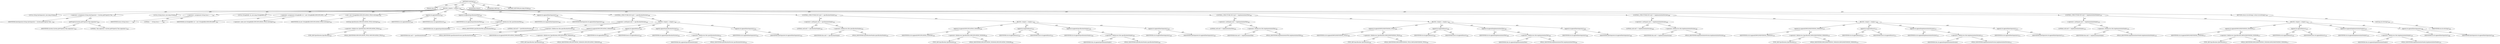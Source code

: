 digraph "toString" {  
"111669149708" [label = <(METHOD,toString)<SUB>438</SUB>> ]
"115964117019" [label = <(PARAM,this)<SUB>438</SUB>> ]
"25769803807" [label = <(BLOCK,&lt;empty&gt;,&lt;empty&gt;)<SUB>438</SUB>> ]
"94489280527" [label = <(LOCAL,String lineSeparator: java.lang.String)<SUB>439</SUB>> ]
"30064771190" [label = <(&lt;operator&gt;.assignment,String lineSeparator = System.getProperty(&quot;line...)<SUB>439</SUB>> ]
"68719476838" [label = <(IDENTIFIER,lineSeparator,String lineSeparator = System.getProperty(&quot;line...)<SUB>439</SUB>> ]
"30064771191" [label = <(getProperty,System.getProperty(&quot;line.separator&quot;))<SUB>439</SUB>> ]
"68719476839" [label = <(IDENTIFIER,System,System.getProperty(&quot;line.separator&quot;))<SUB>439</SUB>> ]
"90194313242" [label = <(LITERAL,&quot;line.separator&quot;,System.getProperty(&quot;line.separator&quot;))<SUB>439</SUB>> ]
"94489280528" [label = <(LOCAL,String brace: java.lang.String)<SUB>440</SUB>> ]
"30064771192" [label = <(&lt;operator&gt;.assignment,String brace = &quot;: &quot;)<SUB>440</SUB>> ]
"68719476840" [label = <(IDENTIFIER,brace,String brace = &quot;: &quot;)<SUB>440</SUB>> ]
"90194313243" [label = <(LITERAL,&quot;: &quot;,String brace = &quot;: &quot;)<SUB>440</SUB>> ]
"94489280529" [label = <(LOCAL,StringBuffer sb: java.lang.StringBuffer)<SUB>442</SUB>> ]
"30064771193" [label = <(&lt;operator&gt;.assignment,StringBuffer sb = new StringBuffer(SPECIFICATIO...)<SUB>442</SUB>> ]
"68719476841" [label = <(IDENTIFIER,sb,StringBuffer sb = new StringBuffer(SPECIFICATIO...)<SUB>442</SUB>> ]
"30064771194" [label = <(&lt;operator&gt;.alloc,new StringBuffer(SPECIFICATION_TITLE.toString()))<SUB>443</SUB>> ]
"30064771195" [label = <(&lt;init&gt;,new StringBuffer(SPECIFICATION_TITLE.toString()))<SUB>443</SUB>> ]
"68719476842" [label = <(IDENTIFIER,sb,new StringBuffer(SPECIFICATION_TITLE.toString()))<SUB>442</SUB>> ]
"30064771196" [label = <(toString,Specification.SPECIFICATION_TITLE.toString())<SUB>443</SUB>> ]
"30064771197" [label = <(&lt;operator&gt;.fieldAccess,Specification.SPECIFICATION_TITLE)<SUB>443</SUB>> ]
"180388626441" [label = <(TYPE_REF,Specification,Specification)<SUB>443</SUB>> ]
"55834574878" [label = <(FIELD_IDENTIFIER,SPECIFICATION_TITLE,SPECIFICATION_TITLE)<SUB>443</SUB>> ]
"30064771198" [label = <(append,sb.append(brace))<SUB>444</SUB>> ]
"68719476843" [label = <(IDENTIFIER,sb,sb.append(brace))<SUB>444</SUB>> ]
"68719476844" [label = <(IDENTIFIER,brace,sb.append(brace))<SUB>444</SUB>> ]
"30064771199" [label = <(append,sb.append(specificationTitle))<SUB>445</SUB>> ]
"68719476845" [label = <(IDENTIFIER,sb,sb.append(specificationTitle))<SUB>445</SUB>> ]
"30064771200" [label = <(&lt;operator&gt;.fieldAccess,this.specificationTitle)<SUB>445</SUB>> ]
"68719476846" [label = <(IDENTIFIER,this,sb.append(specificationTitle))> ]
"55834574879" [label = <(FIELD_IDENTIFIER,specificationTitle,specificationTitle)<SUB>445</SUB>> ]
"30064771201" [label = <(append,sb.append(lineSeparator))<SUB>446</SUB>> ]
"68719476847" [label = <(IDENTIFIER,sb,sb.append(lineSeparator))<SUB>446</SUB>> ]
"68719476848" [label = <(IDENTIFIER,lineSeparator,sb.append(lineSeparator))<SUB>446</SUB>> ]
"47244640273" [label = <(CONTROL_STRUCTURE,IF,if (null != specificationVersion))<SUB>448</SUB>> ]
"30064771202" [label = <(&lt;operator&gt;.notEquals,null != specificationVersion)<SUB>448</SUB>> ]
"90194313244" [label = <(LITERAL,null,null != specificationVersion)<SUB>448</SUB>> ]
"30064771203" [label = <(&lt;operator&gt;.fieldAccess,this.specificationVersion)<SUB>448</SUB>> ]
"68719476849" [label = <(IDENTIFIER,this,null != specificationVersion)> ]
"55834574880" [label = <(FIELD_IDENTIFIER,specificationVersion,specificationVersion)<SUB>448</SUB>> ]
"25769803808" [label = <(BLOCK,&lt;empty&gt;,&lt;empty&gt;)<SUB>448</SUB>> ]
"30064771204" [label = <(append,sb.append(SPECIFICATION_VERSION))<SUB>449</SUB>> ]
"68719476850" [label = <(IDENTIFIER,sb,sb.append(SPECIFICATION_VERSION))<SUB>449</SUB>> ]
"30064771205" [label = <(&lt;operator&gt;.fieldAccess,Specification.SPECIFICATION_VERSION)<SUB>449</SUB>> ]
"180388626442" [label = <(TYPE_REF,Specification,Specification)<SUB>449</SUB>> ]
"55834574881" [label = <(FIELD_IDENTIFIER,SPECIFICATION_VERSION,SPECIFICATION_VERSION)<SUB>449</SUB>> ]
"30064771206" [label = <(append,sb.append(brace))<SUB>450</SUB>> ]
"68719476851" [label = <(IDENTIFIER,sb,sb.append(brace))<SUB>450</SUB>> ]
"68719476852" [label = <(IDENTIFIER,brace,sb.append(brace))<SUB>450</SUB>> ]
"30064771207" [label = <(append,append(specificationVersion))<SUB>451</SUB>> ]
"68719476853" [label = <(IDENTIFIER,sb,append(specificationVersion))<SUB>451</SUB>> ]
"30064771208" [label = <(&lt;operator&gt;.fieldAccess,this.specificationVersion)<SUB>451</SUB>> ]
"68719476854" [label = <(IDENTIFIER,this,append(specificationVersion))> ]
"55834574882" [label = <(FIELD_IDENTIFIER,specificationVersion,specificationVersion)<SUB>451</SUB>> ]
"30064771209" [label = <(append,sb.append(lineSeparator))<SUB>452</SUB>> ]
"68719476855" [label = <(IDENTIFIER,sb,sb.append(lineSeparator))<SUB>452</SUB>> ]
"68719476856" [label = <(IDENTIFIER,lineSeparator,sb.append(lineSeparator))<SUB>452</SUB>> ]
"47244640274" [label = <(CONTROL_STRUCTURE,IF,if (null != specificationVendor))<SUB>455</SUB>> ]
"30064771210" [label = <(&lt;operator&gt;.notEquals,null != specificationVendor)<SUB>455</SUB>> ]
"90194313245" [label = <(LITERAL,null,null != specificationVendor)<SUB>455</SUB>> ]
"30064771211" [label = <(&lt;operator&gt;.fieldAccess,this.specificationVendor)<SUB>455</SUB>> ]
"68719476857" [label = <(IDENTIFIER,this,null != specificationVendor)> ]
"55834574883" [label = <(FIELD_IDENTIFIER,specificationVendor,specificationVendor)<SUB>455</SUB>> ]
"25769803809" [label = <(BLOCK,&lt;empty&gt;,&lt;empty&gt;)<SUB>455</SUB>> ]
"30064771212" [label = <(append,sb.append(SPECIFICATION_VENDOR))<SUB>456</SUB>> ]
"68719476858" [label = <(IDENTIFIER,sb,sb.append(SPECIFICATION_VENDOR))<SUB>456</SUB>> ]
"30064771213" [label = <(&lt;operator&gt;.fieldAccess,Specification.SPECIFICATION_VENDOR)<SUB>456</SUB>> ]
"180388626443" [label = <(TYPE_REF,Specification,Specification)<SUB>456</SUB>> ]
"55834574884" [label = <(FIELD_IDENTIFIER,SPECIFICATION_VENDOR,SPECIFICATION_VENDOR)<SUB>456</SUB>> ]
"30064771214" [label = <(append,sb.append(brace))<SUB>457</SUB>> ]
"68719476859" [label = <(IDENTIFIER,sb,sb.append(brace))<SUB>457</SUB>> ]
"68719476860" [label = <(IDENTIFIER,brace,sb.append(brace))<SUB>457</SUB>> ]
"30064771215" [label = <(append,sb.append(specificationVendor))<SUB>458</SUB>> ]
"68719476861" [label = <(IDENTIFIER,sb,sb.append(specificationVendor))<SUB>458</SUB>> ]
"30064771216" [label = <(&lt;operator&gt;.fieldAccess,this.specificationVendor)<SUB>458</SUB>> ]
"68719476862" [label = <(IDENTIFIER,this,sb.append(specificationVendor))> ]
"55834574885" [label = <(FIELD_IDENTIFIER,specificationVendor,specificationVendor)<SUB>458</SUB>> ]
"30064771217" [label = <(append,sb.append(lineSeparator))<SUB>459</SUB>> ]
"68719476863" [label = <(IDENTIFIER,sb,sb.append(lineSeparator))<SUB>459</SUB>> ]
"68719476864" [label = <(IDENTIFIER,lineSeparator,sb.append(lineSeparator))<SUB>459</SUB>> ]
"47244640275" [label = <(CONTROL_STRUCTURE,IF,if (null != implementationTitle))<SUB>462</SUB>> ]
"30064771218" [label = <(&lt;operator&gt;.notEquals,null != implementationTitle)<SUB>462</SUB>> ]
"90194313246" [label = <(LITERAL,null,null != implementationTitle)<SUB>462</SUB>> ]
"30064771219" [label = <(&lt;operator&gt;.fieldAccess,this.implementationTitle)<SUB>462</SUB>> ]
"68719476865" [label = <(IDENTIFIER,this,null != implementationTitle)> ]
"55834574886" [label = <(FIELD_IDENTIFIER,implementationTitle,implementationTitle)<SUB>462</SUB>> ]
"25769803810" [label = <(BLOCK,&lt;empty&gt;,&lt;empty&gt;)<SUB>462</SUB>> ]
"30064771220" [label = <(append,sb.append(IMPLEMENTATION_TITLE))<SUB>463</SUB>> ]
"68719476866" [label = <(IDENTIFIER,sb,sb.append(IMPLEMENTATION_TITLE))<SUB>463</SUB>> ]
"30064771221" [label = <(&lt;operator&gt;.fieldAccess,Specification.IMPLEMENTATION_TITLE)<SUB>463</SUB>> ]
"180388626444" [label = <(TYPE_REF,Specification,Specification)<SUB>463</SUB>> ]
"55834574887" [label = <(FIELD_IDENTIFIER,IMPLEMENTATION_TITLE,IMPLEMENTATION_TITLE)<SUB>463</SUB>> ]
"30064771222" [label = <(append,sb.append(brace))<SUB>464</SUB>> ]
"68719476867" [label = <(IDENTIFIER,sb,sb.append(brace))<SUB>464</SUB>> ]
"68719476868" [label = <(IDENTIFIER,brace,sb.append(brace))<SUB>464</SUB>> ]
"30064771223" [label = <(append,sb.append(implementationTitle))<SUB>465</SUB>> ]
"68719476869" [label = <(IDENTIFIER,sb,sb.append(implementationTitle))<SUB>465</SUB>> ]
"30064771224" [label = <(&lt;operator&gt;.fieldAccess,this.implementationTitle)<SUB>465</SUB>> ]
"68719476870" [label = <(IDENTIFIER,this,sb.append(implementationTitle))> ]
"55834574888" [label = <(FIELD_IDENTIFIER,implementationTitle,implementationTitle)<SUB>465</SUB>> ]
"30064771225" [label = <(append,sb.append(lineSeparator))<SUB>466</SUB>> ]
"68719476871" [label = <(IDENTIFIER,sb,sb.append(lineSeparator))<SUB>466</SUB>> ]
"68719476872" [label = <(IDENTIFIER,lineSeparator,sb.append(lineSeparator))<SUB>466</SUB>> ]
"47244640276" [label = <(CONTROL_STRUCTURE,IF,if (null != implementationVersion))<SUB>469</SUB>> ]
"30064771226" [label = <(&lt;operator&gt;.notEquals,null != implementationVersion)<SUB>469</SUB>> ]
"90194313247" [label = <(LITERAL,null,null != implementationVersion)<SUB>469</SUB>> ]
"30064771227" [label = <(&lt;operator&gt;.fieldAccess,this.implementationVersion)<SUB>469</SUB>> ]
"68719476873" [label = <(IDENTIFIER,this,null != implementationVersion)> ]
"55834574889" [label = <(FIELD_IDENTIFIER,implementationVersion,implementationVersion)<SUB>469</SUB>> ]
"25769803811" [label = <(BLOCK,&lt;empty&gt;,&lt;empty&gt;)<SUB>469</SUB>> ]
"30064771228" [label = <(append,sb.append(IMPLEMENTATION_VERSION))<SUB>470</SUB>> ]
"68719476874" [label = <(IDENTIFIER,sb,sb.append(IMPLEMENTATION_VERSION))<SUB>470</SUB>> ]
"30064771229" [label = <(&lt;operator&gt;.fieldAccess,Specification.IMPLEMENTATION_VERSION)<SUB>470</SUB>> ]
"180388626445" [label = <(TYPE_REF,Specification,Specification)<SUB>470</SUB>> ]
"55834574890" [label = <(FIELD_IDENTIFIER,IMPLEMENTATION_VERSION,IMPLEMENTATION_VERSION)<SUB>470</SUB>> ]
"30064771230" [label = <(append,sb.append(brace))<SUB>471</SUB>> ]
"68719476875" [label = <(IDENTIFIER,sb,sb.append(brace))<SUB>471</SUB>> ]
"68719476876" [label = <(IDENTIFIER,brace,sb.append(brace))<SUB>471</SUB>> ]
"30064771231" [label = <(append,sb.append(implementationVersion))<SUB>472</SUB>> ]
"68719476877" [label = <(IDENTIFIER,sb,sb.append(implementationVersion))<SUB>472</SUB>> ]
"30064771232" [label = <(&lt;operator&gt;.fieldAccess,this.implementationVersion)<SUB>472</SUB>> ]
"68719476878" [label = <(IDENTIFIER,this,sb.append(implementationVersion))> ]
"55834574891" [label = <(FIELD_IDENTIFIER,implementationVersion,implementationVersion)<SUB>472</SUB>> ]
"30064771233" [label = <(append,sb.append(lineSeparator))<SUB>473</SUB>> ]
"68719476879" [label = <(IDENTIFIER,sb,sb.append(lineSeparator))<SUB>473</SUB>> ]
"68719476880" [label = <(IDENTIFIER,lineSeparator,sb.append(lineSeparator))<SUB>473</SUB>> ]
"47244640277" [label = <(CONTROL_STRUCTURE,IF,if (null != implementationVendor))<SUB>476</SUB>> ]
"30064771234" [label = <(&lt;operator&gt;.notEquals,null != implementationVendor)<SUB>476</SUB>> ]
"90194313248" [label = <(LITERAL,null,null != implementationVendor)<SUB>476</SUB>> ]
"30064771235" [label = <(&lt;operator&gt;.fieldAccess,this.implementationVendor)<SUB>476</SUB>> ]
"68719476881" [label = <(IDENTIFIER,this,null != implementationVendor)> ]
"55834574892" [label = <(FIELD_IDENTIFIER,implementationVendor,implementationVendor)<SUB>476</SUB>> ]
"25769803812" [label = <(BLOCK,&lt;empty&gt;,&lt;empty&gt;)<SUB>476</SUB>> ]
"30064771236" [label = <(append,sb.append(IMPLEMENTATION_VENDOR))<SUB>477</SUB>> ]
"68719476882" [label = <(IDENTIFIER,sb,sb.append(IMPLEMENTATION_VENDOR))<SUB>477</SUB>> ]
"30064771237" [label = <(&lt;operator&gt;.fieldAccess,Specification.IMPLEMENTATION_VENDOR)<SUB>477</SUB>> ]
"180388626446" [label = <(TYPE_REF,Specification,Specification)<SUB>477</SUB>> ]
"55834574893" [label = <(FIELD_IDENTIFIER,IMPLEMENTATION_VENDOR,IMPLEMENTATION_VENDOR)<SUB>477</SUB>> ]
"30064771238" [label = <(append,sb.append(brace))<SUB>478</SUB>> ]
"68719476883" [label = <(IDENTIFIER,sb,sb.append(brace))<SUB>478</SUB>> ]
"68719476884" [label = <(IDENTIFIER,brace,sb.append(brace))<SUB>478</SUB>> ]
"30064771239" [label = <(append,sb.append(implementationVendor))<SUB>479</SUB>> ]
"68719476885" [label = <(IDENTIFIER,sb,sb.append(implementationVendor))<SUB>479</SUB>> ]
"30064771240" [label = <(&lt;operator&gt;.fieldAccess,this.implementationVendor)<SUB>479</SUB>> ]
"68719476886" [label = <(IDENTIFIER,this,sb.append(implementationVendor))> ]
"55834574894" [label = <(FIELD_IDENTIFIER,implementationVendor,implementationVendor)<SUB>479</SUB>> ]
"30064771241" [label = <(append,sb.append(lineSeparator))<SUB>480</SUB>> ]
"68719476887" [label = <(IDENTIFIER,sb,sb.append(lineSeparator))<SUB>480</SUB>> ]
"68719476888" [label = <(IDENTIFIER,lineSeparator,sb.append(lineSeparator))<SUB>480</SUB>> ]
"146028888080" [label = <(RETURN,return sb.toString();,return sb.toString();)<SUB>483</SUB>> ]
"30064771242" [label = <(toString,sb.toString())<SUB>483</SUB>> ]
"68719476889" [label = <(IDENTIFIER,sb,sb.toString())<SUB>483</SUB>> ]
"133143986229" [label = <(MODIFIER,PUBLIC)> ]
"133143986230" [label = <(MODIFIER,VIRTUAL)> ]
"128849018892" [label = <(METHOD_RETURN,java.lang.String)<SUB>438</SUB>> ]
  "111669149708" -> "115964117019"  [ label = "AST: "] 
  "111669149708" -> "25769803807"  [ label = "AST: "] 
  "111669149708" -> "133143986229"  [ label = "AST: "] 
  "111669149708" -> "133143986230"  [ label = "AST: "] 
  "111669149708" -> "128849018892"  [ label = "AST: "] 
  "25769803807" -> "94489280527"  [ label = "AST: "] 
  "25769803807" -> "30064771190"  [ label = "AST: "] 
  "25769803807" -> "94489280528"  [ label = "AST: "] 
  "25769803807" -> "30064771192"  [ label = "AST: "] 
  "25769803807" -> "94489280529"  [ label = "AST: "] 
  "25769803807" -> "30064771193"  [ label = "AST: "] 
  "25769803807" -> "30064771195"  [ label = "AST: "] 
  "25769803807" -> "30064771198"  [ label = "AST: "] 
  "25769803807" -> "30064771199"  [ label = "AST: "] 
  "25769803807" -> "30064771201"  [ label = "AST: "] 
  "25769803807" -> "47244640273"  [ label = "AST: "] 
  "25769803807" -> "47244640274"  [ label = "AST: "] 
  "25769803807" -> "47244640275"  [ label = "AST: "] 
  "25769803807" -> "47244640276"  [ label = "AST: "] 
  "25769803807" -> "47244640277"  [ label = "AST: "] 
  "25769803807" -> "146028888080"  [ label = "AST: "] 
  "30064771190" -> "68719476838"  [ label = "AST: "] 
  "30064771190" -> "30064771191"  [ label = "AST: "] 
  "30064771191" -> "68719476839"  [ label = "AST: "] 
  "30064771191" -> "90194313242"  [ label = "AST: "] 
  "30064771192" -> "68719476840"  [ label = "AST: "] 
  "30064771192" -> "90194313243"  [ label = "AST: "] 
  "30064771193" -> "68719476841"  [ label = "AST: "] 
  "30064771193" -> "30064771194"  [ label = "AST: "] 
  "30064771195" -> "68719476842"  [ label = "AST: "] 
  "30064771195" -> "30064771196"  [ label = "AST: "] 
  "30064771196" -> "30064771197"  [ label = "AST: "] 
  "30064771197" -> "180388626441"  [ label = "AST: "] 
  "30064771197" -> "55834574878"  [ label = "AST: "] 
  "30064771198" -> "68719476843"  [ label = "AST: "] 
  "30064771198" -> "68719476844"  [ label = "AST: "] 
  "30064771199" -> "68719476845"  [ label = "AST: "] 
  "30064771199" -> "30064771200"  [ label = "AST: "] 
  "30064771200" -> "68719476846"  [ label = "AST: "] 
  "30064771200" -> "55834574879"  [ label = "AST: "] 
  "30064771201" -> "68719476847"  [ label = "AST: "] 
  "30064771201" -> "68719476848"  [ label = "AST: "] 
  "47244640273" -> "30064771202"  [ label = "AST: "] 
  "47244640273" -> "25769803808"  [ label = "AST: "] 
  "30064771202" -> "90194313244"  [ label = "AST: "] 
  "30064771202" -> "30064771203"  [ label = "AST: "] 
  "30064771203" -> "68719476849"  [ label = "AST: "] 
  "30064771203" -> "55834574880"  [ label = "AST: "] 
  "25769803808" -> "30064771204"  [ label = "AST: "] 
  "25769803808" -> "30064771206"  [ label = "AST: "] 
  "25769803808" -> "30064771207"  [ label = "AST: "] 
  "25769803808" -> "30064771209"  [ label = "AST: "] 
  "30064771204" -> "68719476850"  [ label = "AST: "] 
  "30064771204" -> "30064771205"  [ label = "AST: "] 
  "30064771205" -> "180388626442"  [ label = "AST: "] 
  "30064771205" -> "55834574881"  [ label = "AST: "] 
  "30064771206" -> "68719476851"  [ label = "AST: "] 
  "30064771206" -> "68719476852"  [ label = "AST: "] 
  "30064771207" -> "68719476853"  [ label = "AST: "] 
  "30064771207" -> "30064771208"  [ label = "AST: "] 
  "30064771208" -> "68719476854"  [ label = "AST: "] 
  "30064771208" -> "55834574882"  [ label = "AST: "] 
  "30064771209" -> "68719476855"  [ label = "AST: "] 
  "30064771209" -> "68719476856"  [ label = "AST: "] 
  "47244640274" -> "30064771210"  [ label = "AST: "] 
  "47244640274" -> "25769803809"  [ label = "AST: "] 
  "30064771210" -> "90194313245"  [ label = "AST: "] 
  "30064771210" -> "30064771211"  [ label = "AST: "] 
  "30064771211" -> "68719476857"  [ label = "AST: "] 
  "30064771211" -> "55834574883"  [ label = "AST: "] 
  "25769803809" -> "30064771212"  [ label = "AST: "] 
  "25769803809" -> "30064771214"  [ label = "AST: "] 
  "25769803809" -> "30064771215"  [ label = "AST: "] 
  "25769803809" -> "30064771217"  [ label = "AST: "] 
  "30064771212" -> "68719476858"  [ label = "AST: "] 
  "30064771212" -> "30064771213"  [ label = "AST: "] 
  "30064771213" -> "180388626443"  [ label = "AST: "] 
  "30064771213" -> "55834574884"  [ label = "AST: "] 
  "30064771214" -> "68719476859"  [ label = "AST: "] 
  "30064771214" -> "68719476860"  [ label = "AST: "] 
  "30064771215" -> "68719476861"  [ label = "AST: "] 
  "30064771215" -> "30064771216"  [ label = "AST: "] 
  "30064771216" -> "68719476862"  [ label = "AST: "] 
  "30064771216" -> "55834574885"  [ label = "AST: "] 
  "30064771217" -> "68719476863"  [ label = "AST: "] 
  "30064771217" -> "68719476864"  [ label = "AST: "] 
  "47244640275" -> "30064771218"  [ label = "AST: "] 
  "47244640275" -> "25769803810"  [ label = "AST: "] 
  "30064771218" -> "90194313246"  [ label = "AST: "] 
  "30064771218" -> "30064771219"  [ label = "AST: "] 
  "30064771219" -> "68719476865"  [ label = "AST: "] 
  "30064771219" -> "55834574886"  [ label = "AST: "] 
  "25769803810" -> "30064771220"  [ label = "AST: "] 
  "25769803810" -> "30064771222"  [ label = "AST: "] 
  "25769803810" -> "30064771223"  [ label = "AST: "] 
  "25769803810" -> "30064771225"  [ label = "AST: "] 
  "30064771220" -> "68719476866"  [ label = "AST: "] 
  "30064771220" -> "30064771221"  [ label = "AST: "] 
  "30064771221" -> "180388626444"  [ label = "AST: "] 
  "30064771221" -> "55834574887"  [ label = "AST: "] 
  "30064771222" -> "68719476867"  [ label = "AST: "] 
  "30064771222" -> "68719476868"  [ label = "AST: "] 
  "30064771223" -> "68719476869"  [ label = "AST: "] 
  "30064771223" -> "30064771224"  [ label = "AST: "] 
  "30064771224" -> "68719476870"  [ label = "AST: "] 
  "30064771224" -> "55834574888"  [ label = "AST: "] 
  "30064771225" -> "68719476871"  [ label = "AST: "] 
  "30064771225" -> "68719476872"  [ label = "AST: "] 
  "47244640276" -> "30064771226"  [ label = "AST: "] 
  "47244640276" -> "25769803811"  [ label = "AST: "] 
  "30064771226" -> "90194313247"  [ label = "AST: "] 
  "30064771226" -> "30064771227"  [ label = "AST: "] 
  "30064771227" -> "68719476873"  [ label = "AST: "] 
  "30064771227" -> "55834574889"  [ label = "AST: "] 
  "25769803811" -> "30064771228"  [ label = "AST: "] 
  "25769803811" -> "30064771230"  [ label = "AST: "] 
  "25769803811" -> "30064771231"  [ label = "AST: "] 
  "25769803811" -> "30064771233"  [ label = "AST: "] 
  "30064771228" -> "68719476874"  [ label = "AST: "] 
  "30064771228" -> "30064771229"  [ label = "AST: "] 
  "30064771229" -> "180388626445"  [ label = "AST: "] 
  "30064771229" -> "55834574890"  [ label = "AST: "] 
  "30064771230" -> "68719476875"  [ label = "AST: "] 
  "30064771230" -> "68719476876"  [ label = "AST: "] 
  "30064771231" -> "68719476877"  [ label = "AST: "] 
  "30064771231" -> "30064771232"  [ label = "AST: "] 
  "30064771232" -> "68719476878"  [ label = "AST: "] 
  "30064771232" -> "55834574891"  [ label = "AST: "] 
  "30064771233" -> "68719476879"  [ label = "AST: "] 
  "30064771233" -> "68719476880"  [ label = "AST: "] 
  "47244640277" -> "30064771234"  [ label = "AST: "] 
  "47244640277" -> "25769803812"  [ label = "AST: "] 
  "30064771234" -> "90194313248"  [ label = "AST: "] 
  "30064771234" -> "30064771235"  [ label = "AST: "] 
  "30064771235" -> "68719476881"  [ label = "AST: "] 
  "30064771235" -> "55834574892"  [ label = "AST: "] 
  "25769803812" -> "30064771236"  [ label = "AST: "] 
  "25769803812" -> "30064771238"  [ label = "AST: "] 
  "25769803812" -> "30064771239"  [ label = "AST: "] 
  "25769803812" -> "30064771241"  [ label = "AST: "] 
  "30064771236" -> "68719476882"  [ label = "AST: "] 
  "30064771236" -> "30064771237"  [ label = "AST: "] 
  "30064771237" -> "180388626446"  [ label = "AST: "] 
  "30064771237" -> "55834574893"  [ label = "AST: "] 
  "30064771238" -> "68719476883"  [ label = "AST: "] 
  "30064771238" -> "68719476884"  [ label = "AST: "] 
  "30064771239" -> "68719476885"  [ label = "AST: "] 
  "30064771239" -> "30064771240"  [ label = "AST: "] 
  "30064771240" -> "68719476886"  [ label = "AST: "] 
  "30064771240" -> "55834574894"  [ label = "AST: "] 
  "30064771241" -> "68719476887"  [ label = "AST: "] 
  "30064771241" -> "68719476888"  [ label = "AST: "] 
  "146028888080" -> "30064771242"  [ label = "AST: "] 
  "30064771242" -> "68719476889"  [ label = "AST: "] 
  "111669149708" -> "115964117019"  [ label = "DDG: "] 
}

